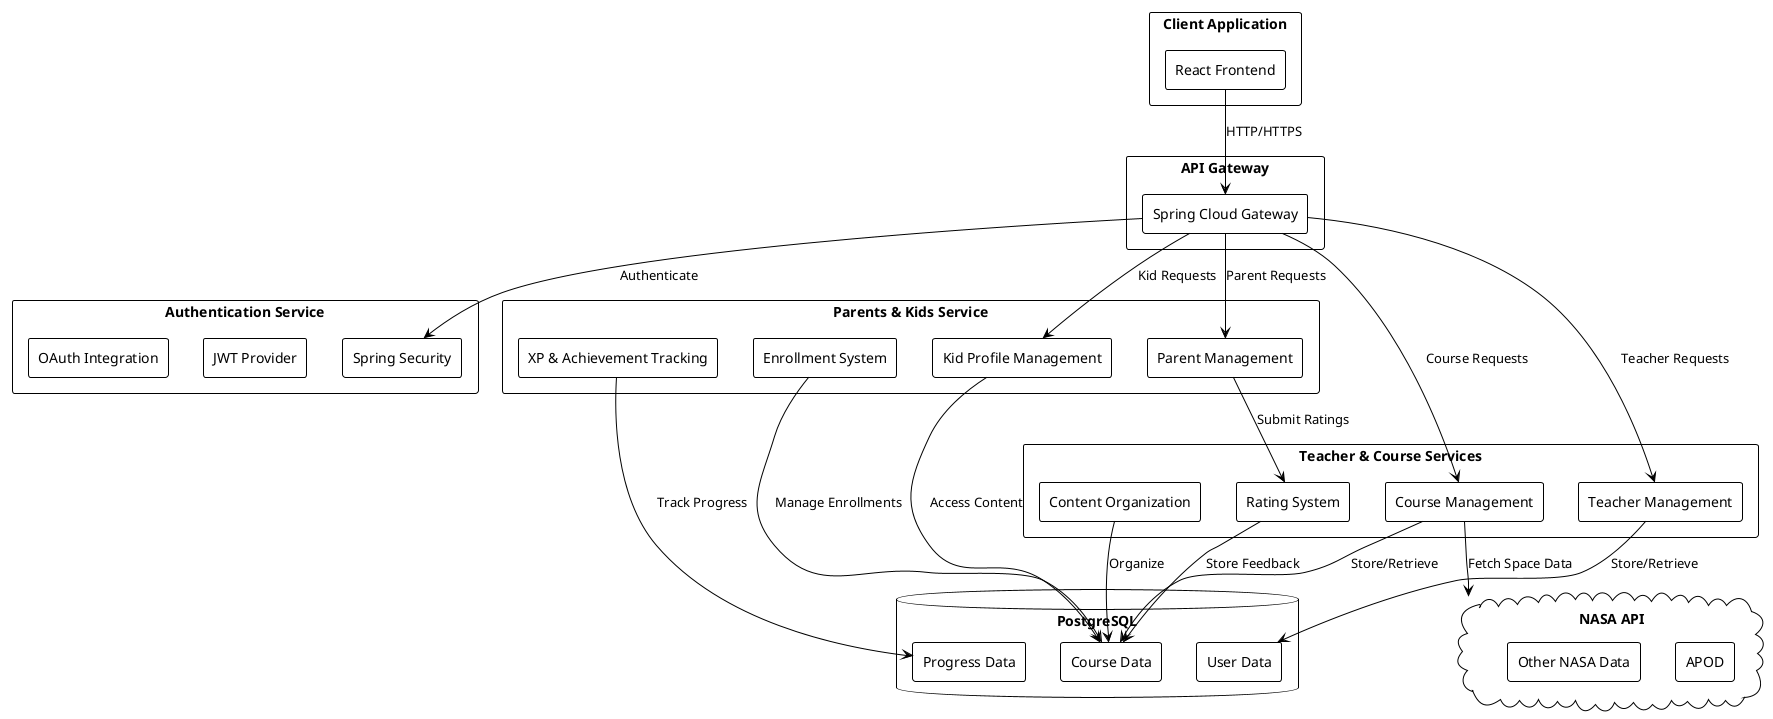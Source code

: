 @startuml
!theme plain
skinparam componentStyle rectangle

rectangle "Client Application" as client {
  [React Frontend] as frontend
}

rectangle "API Gateway" as gateway {
  [Spring Cloud Gateway] as scg
}

rectangle "Authentication Service" as auth {
  [Spring Security] as security
  [JWT Provider] as jwt
  [OAuth Integration] as oauth
}

rectangle "Parents & Kids Service" as parentkid {
  [Parent Management] as parent
  [Kid Profile Management] as kid
  [Enrollment System] as enrollment
  [XP & Achievement Tracking] as xp
}

cloud "NASA API" as nasa {
  [APOD] as apod
  [Other NASA Data] as other
}

rectangle "Teacher & Course Services" as teaching {
  [Teacher Management] as teacher
  [Course Management] as course
  [Content Organization] as content
  [Rating System] as rating
}

database "PostgreSQL" as db {
  [User Data] as userDb
  [Course Data] as courseDb
  [Progress Data] as progressDb
}

frontend --> scg : HTTP/HTTPS
scg --> security : Authenticate
scg --> parent : Parent Requests
scg --> kid : Kid Requests
scg --> teacher : Teacher Requests
scg --> course : Course Requests
teacher --> userDb : Store/Retrieve
course --> courseDb : Store/Retrieve
course --> nasa : Fetch Space Data
content --> courseDb : Organize
rating --> courseDb : Store Feedback
parent --> rating : Submit Ratings
kid --> courseDb : Access Content
enrollment --> courseDb : Manage Enrollments
xp --> progressDb : Track Progress
@enduml